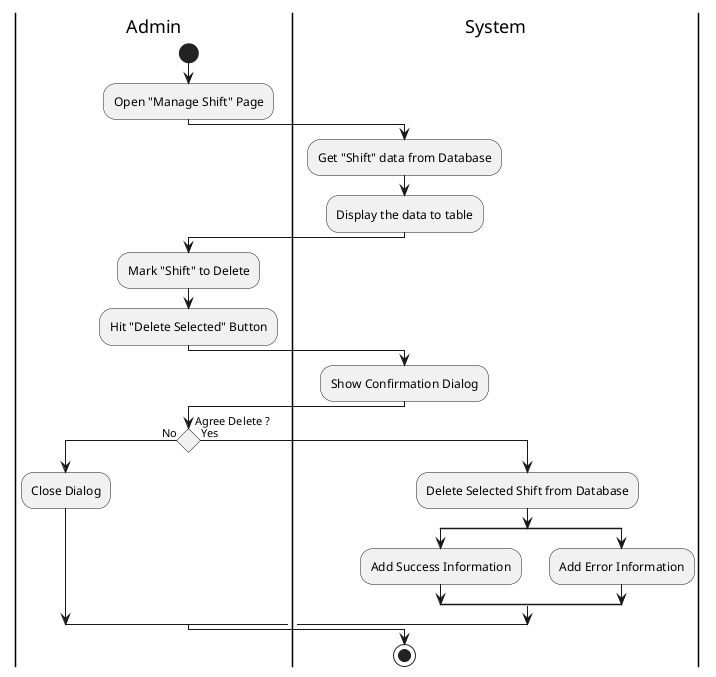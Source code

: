 @startuml DeleteShift

skinparam ConditionEndStyle hline
skinparam conditionStyle diamond
skinparam Monochrome true
skinparam Shadowing false

|Admin|
start
:Open "Manage Shift" Page;

|System|
:Get "Shift" data from Database;
:Display the data to table;

|Admin|
:Mark "Shift" to Delete;
:Hit "Delete Selected" Button;

|System|
:Show Confirmation Dialog;

|Admin|
if (Agree Delete ?) then (No)
    :Close Dialog;
else (Yes)
    |System|
    :Delete Selected Shift from Database;
    split
        :Add Success Information;
    split again
        :Add Error Information;
    end split
endif
stop

@enduml